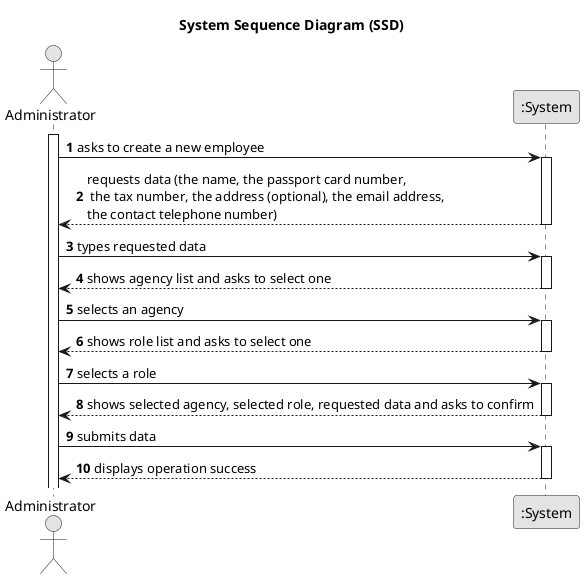 @startuml
skinparam monochrome true
skinparam packageStyle rectangle
skinparam shadowing false

title System Sequence Diagram (SSD)

autonumber

actor "Administrator" as Admin
participant ":System" as System

activate Admin

    Admin -> System : asks to create a new employee
    activate System

        System --> Admin : requests data (the name, the passport card number, \n the tax number, the address (optional), the email address, \nthe contact telephone number)
    deactivate System

    Admin -> System : types requested data
    activate System

        System --> Admin : shows agency list and asks to select one
    deactivate System

    Admin -> System : selects an agency
    activate System

        System --> Admin : shows role list and asks to select one
        deactivate System

    Admin -> System : selects a role
    activate System

        System --> Admin : shows selected agency, selected role, requested data and asks to confirm
    deactivate System

    Admin -> System : submits data
    activate System

        System --> Admin : displays operation success
    deactivate System

@enduml
